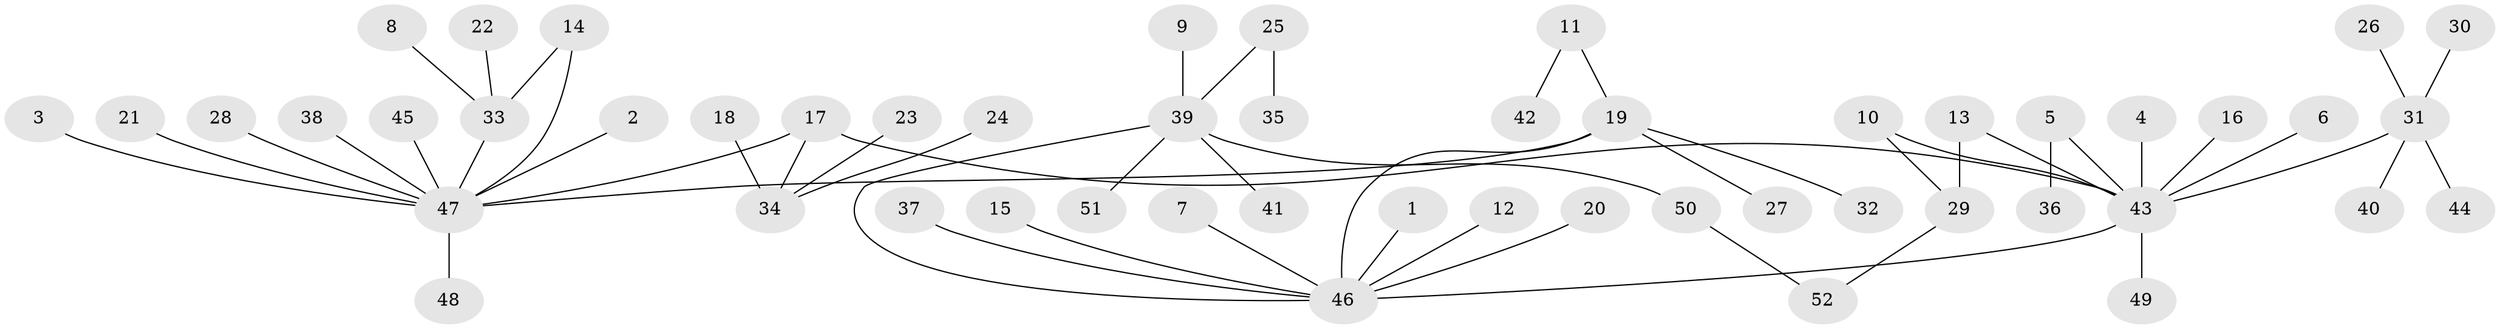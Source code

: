 // original degree distribution, {13: 0.019230769230769232, 12: 0.009615384615384616, 4: 0.04807692307692308, 6: 0.019230769230769232, 2: 0.20192307692307693, 8: 0.009615384615384616, 1: 0.6153846153846154, 7: 0.019230769230769232, 3: 0.057692307692307696}
// Generated by graph-tools (version 1.1) at 2025/01/03/09/25 03:01:53]
// undirected, 52 vertices, 55 edges
graph export_dot {
graph [start="1"]
  node [color=gray90,style=filled];
  1;
  2;
  3;
  4;
  5;
  6;
  7;
  8;
  9;
  10;
  11;
  12;
  13;
  14;
  15;
  16;
  17;
  18;
  19;
  20;
  21;
  22;
  23;
  24;
  25;
  26;
  27;
  28;
  29;
  30;
  31;
  32;
  33;
  34;
  35;
  36;
  37;
  38;
  39;
  40;
  41;
  42;
  43;
  44;
  45;
  46;
  47;
  48;
  49;
  50;
  51;
  52;
  1 -- 46 [weight=1.0];
  2 -- 47 [weight=1.0];
  3 -- 47 [weight=1.0];
  4 -- 43 [weight=1.0];
  5 -- 36 [weight=1.0];
  5 -- 43 [weight=1.0];
  6 -- 43 [weight=1.0];
  7 -- 46 [weight=1.0];
  8 -- 33 [weight=1.0];
  9 -- 39 [weight=1.0];
  10 -- 29 [weight=1.0];
  10 -- 43 [weight=1.0];
  11 -- 19 [weight=1.0];
  11 -- 42 [weight=1.0];
  12 -- 46 [weight=1.0];
  13 -- 29 [weight=1.0];
  13 -- 43 [weight=1.0];
  14 -- 33 [weight=1.0];
  14 -- 47 [weight=1.0];
  15 -- 46 [weight=1.0];
  16 -- 43 [weight=1.0];
  17 -- 34 [weight=1.0];
  17 -- 43 [weight=1.0];
  17 -- 47 [weight=1.0];
  18 -- 34 [weight=1.0];
  19 -- 27 [weight=1.0];
  19 -- 32 [weight=1.0];
  19 -- 46 [weight=1.0];
  19 -- 47 [weight=1.0];
  20 -- 46 [weight=1.0];
  21 -- 47 [weight=1.0];
  22 -- 33 [weight=1.0];
  23 -- 34 [weight=1.0];
  24 -- 34 [weight=1.0];
  25 -- 35 [weight=1.0];
  25 -- 39 [weight=1.0];
  26 -- 31 [weight=1.0];
  28 -- 47 [weight=1.0];
  29 -- 52 [weight=1.0];
  30 -- 31 [weight=1.0];
  31 -- 40 [weight=1.0];
  31 -- 43 [weight=1.0];
  31 -- 44 [weight=1.0];
  33 -- 47 [weight=1.0];
  37 -- 46 [weight=1.0];
  38 -- 47 [weight=1.0];
  39 -- 41 [weight=1.0];
  39 -- 46 [weight=1.0];
  39 -- 50 [weight=1.0];
  39 -- 51 [weight=1.0];
  43 -- 46 [weight=1.0];
  43 -- 49 [weight=1.0];
  45 -- 47 [weight=1.0];
  47 -- 48 [weight=1.0];
  50 -- 52 [weight=1.0];
}
